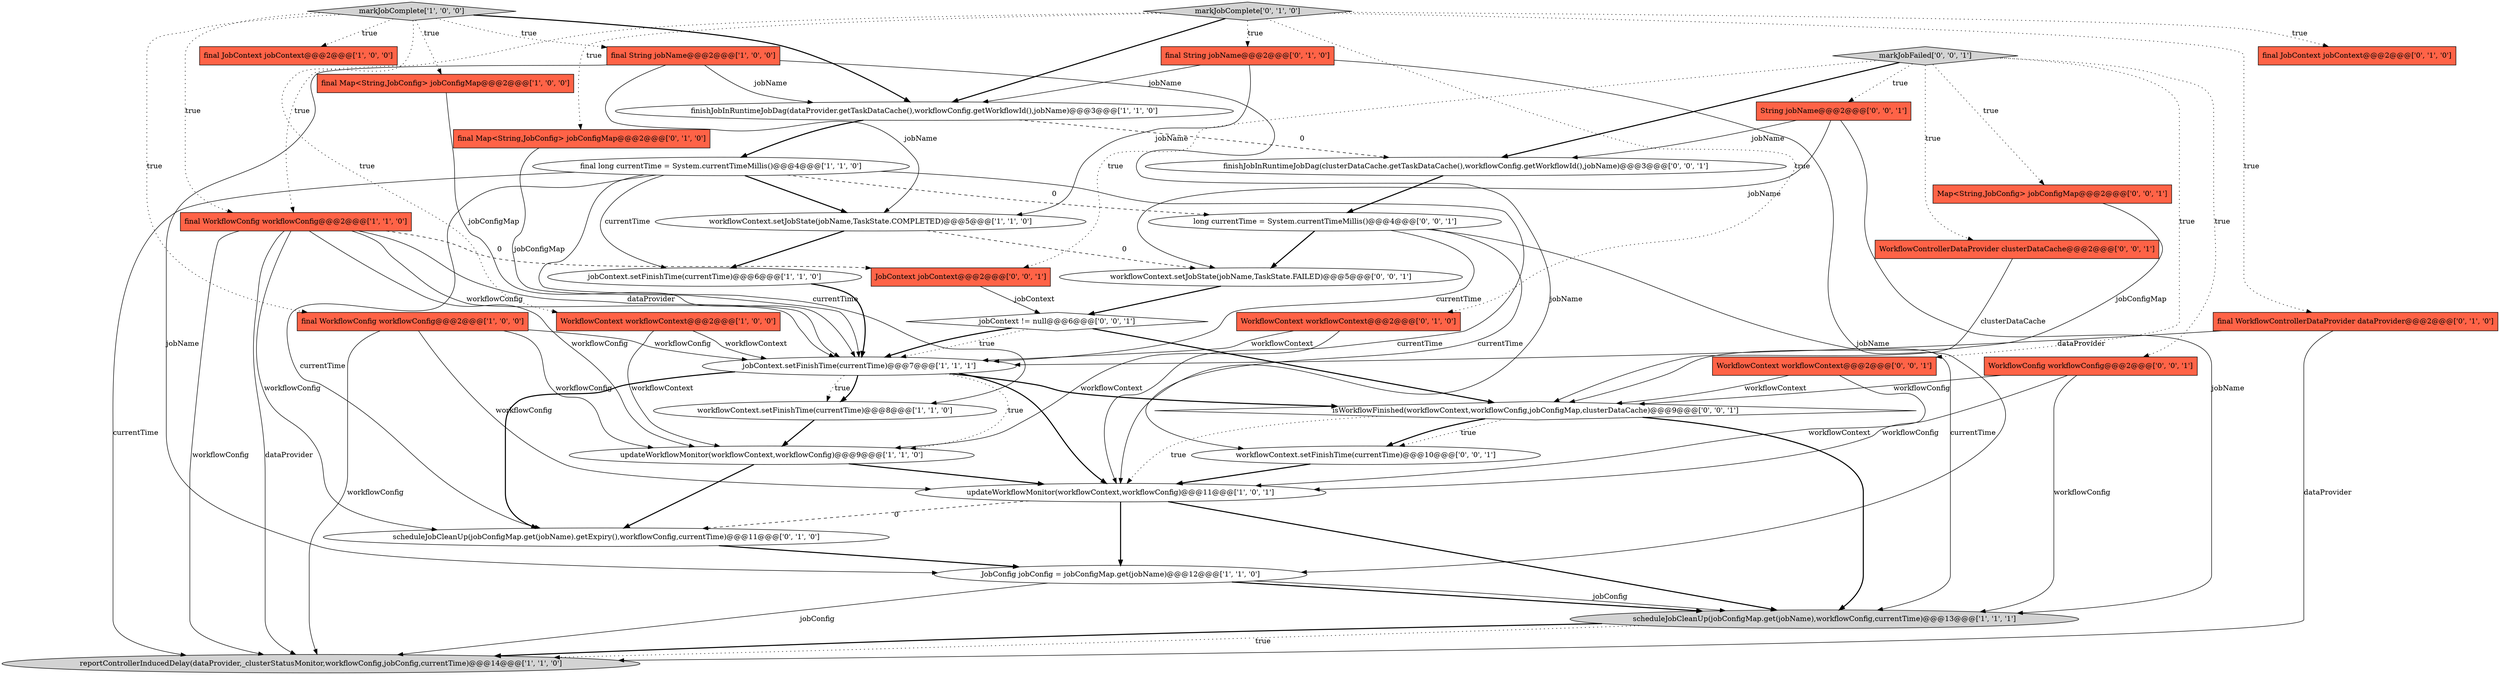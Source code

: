 digraph {
1 [style = filled, label = "final String jobName@@@2@@@['1', '0', '0']", fillcolor = tomato, shape = box image = "AAA0AAABBB1BBB"];
27 [style = filled, label = "workflowContext.setFinishTime(currentTime)@@@10@@@['0', '0', '1']", fillcolor = white, shape = ellipse image = "AAA0AAABBB3BBB"];
5 [style = filled, label = "reportControllerInducedDelay(dataProvider,_clusterStatusMonitor,workflowConfig,jobConfig,currentTime)@@@14@@@['1', '1', '0']", fillcolor = lightgray, shape = ellipse image = "AAA0AAABBB1BBB"];
3 [style = filled, label = "final WorkflowConfig workflowConfig@@@2@@@['1', '0', '0']", fillcolor = tomato, shape = box image = "AAA0AAABBB1BBB"];
2 [style = filled, label = "updateWorkflowMonitor(workflowContext,workflowConfig)@@@9@@@['1', '1', '0']", fillcolor = white, shape = ellipse image = "AAA0AAABBB1BBB"];
17 [style = filled, label = "jobContext.setFinishTime(currentTime)@@@7@@@['1', '1', '1']", fillcolor = white, shape = ellipse image = "AAA0AAABBB1BBB"];
21 [style = filled, label = "scheduleJobCleanUp(jobConfigMap.get(jobName).getExpiry(),workflowConfig,currentTime)@@@11@@@['0', '1', '0']", fillcolor = white, shape = ellipse image = "AAA1AAABBB2BBB"];
0 [style = filled, label = "JobConfig jobConfig = jobConfigMap.get(jobName)@@@12@@@['1', '1', '0']", fillcolor = white, shape = ellipse image = "AAA0AAABBB1BBB"];
36 [style = filled, label = "WorkflowContext workflowContext@@@2@@@['0', '0', '1']", fillcolor = tomato, shape = box image = "AAA0AAABBB3BBB"];
26 [style = filled, label = "Map<String,JobConfig> jobConfigMap@@@2@@@['0', '0', '1']", fillcolor = tomato, shape = box image = "AAA0AAABBB3BBB"];
23 [style = filled, label = "final String jobName@@@2@@@['0', '1', '0']", fillcolor = tomato, shape = box image = "AAA0AAABBB2BBB"];
6 [style = filled, label = "WorkflowContext workflowContext@@@2@@@['1', '0', '0']", fillcolor = tomato, shape = box image = "AAA0AAABBB1BBB"];
13 [style = filled, label = "jobContext.setFinishTime(currentTime)@@@6@@@['1', '1', '0']", fillcolor = white, shape = ellipse image = "AAA0AAABBB1BBB"];
24 [style = filled, label = "markJobComplete['0', '1', '0']", fillcolor = lightgray, shape = diamond image = "AAA0AAABBB2BBB"];
37 [style = filled, label = "JobContext jobContext@@@2@@@['0', '0', '1']", fillcolor = tomato, shape = box image = "AAA0AAABBB3BBB"];
4 [style = filled, label = "markJobComplete['1', '0', '0']", fillcolor = lightgray, shape = diamond image = "AAA0AAABBB1BBB"];
10 [style = filled, label = "workflowContext.setFinishTime(currentTime)@@@8@@@['1', '1', '0']", fillcolor = white, shape = ellipse image = "AAA0AAABBB1BBB"];
15 [style = filled, label = "workflowContext.setJobState(jobName,TaskState.COMPLETED)@@@5@@@['1', '1', '0']", fillcolor = white, shape = ellipse image = "AAA0AAABBB1BBB"];
19 [style = filled, label = "WorkflowContext workflowContext@@@2@@@['0', '1', '0']", fillcolor = tomato, shape = box image = "AAA0AAABBB2BBB"];
34 [style = filled, label = "workflowContext.setJobState(jobName,TaskState.FAILED)@@@5@@@['0', '0', '1']", fillcolor = white, shape = ellipse image = "AAA0AAABBB3BBB"];
12 [style = filled, label = "final Map<String,JobConfig> jobConfigMap@@@2@@@['1', '0', '0']", fillcolor = tomato, shape = box image = "AAA0AAABBB1BBB"];
28 [style = filled, label = "markJobFailed['0', '0', '1']", fillcolor = lightgray, shape = diamond image = "AAA0AAABBB3BBB"];
9 [style = filled, label = "finishJobInRuntimeJobDag(dataProvider.getTaskDataCache(),workflowConfig.getWorkflowId(),jobName)@@@3@@@['1', '1', '0']", fillcolor = white, shape = ellipse image = "AAA0AAABBB1BBB"];
7 [style = filled, label = "final long currentTime = System.currentTimeMillis()@@@4@@@['1', '1', '0']", fillcolor = white, shape = ellipse image = "AAA0AAABBB1BBB"];
29 [style = filled, label = "isWorkflowFinished(workflowContext,workflowConfig,jobConfigMap,clusterDataCache)@@@9@@@['0', '0', '1']", fillcolor = white, shape = diamond image = "AAA0AAABBB3BBB"];
16 [style = filled, label = "updateWorkflowMonitor(workflowContext,workflowConfig)@@@11@@@['1', '0', '1']", fillcolor = white, shape = ellipse image = "AAA0AAABBB1BBB"];
35 [style = filled, label = "jobContext != null@@@6@@@['0', '0', '1']", fillcolor = white, shape = diamond image = "AAA0AAABBB3BBB"];
20 [style = filled, label = "final JobContext jobContext@@@2@@@['0', '1', '0']", fillcolor = tomato, shape = box image = "AAA0AAABBB2BBB"];
18 [style = filled, label = "final WorkflowControllerDataProvider dataProvider@@@2@@@['0', '1', '0']", fillcolor = tomato, shape = box image = "AAA0AAABBB2BBB"];
8 [style = filled, label = "final JobContext jobContext@@@2@@@['1', '0', '0']", fillcolor = tomato, shape = box image = "AAA0AAABBB1BBB"];
32 [style = filled, label = "WorkflowControllerDataProvider clusterDataCache@@@2@@@['0', '0', '1']", fillcolor = tomato, shape = box image = "AAA0AAABBB3BBB"];
25 [style = filled, label = "String jobName@@@2@@@['0', '0', '1']", fillcolor = tomato, shape = box image = "AAA0AAABBB3BBB"];
11 [style = filled, label = "scheduleJobCleanUp(jobConfigMap.get(jobName),workflowConfig,currentTime)@@@13@@@['1', '1', '1']", fillcolor = lightgray, shape = ellipse image = "AAA0AAABBB1BBB"];
30 [style = filled, label = "WorkflowConfig workflowConfig@@@2@@@['0', '0', '1']", fillcolor = tomato, shape = box image = "AAA0AAABBB3BBB"];
31 [style = filled, label = "finishJobInRuntimeJobDag(clusterDataCache.getTaskDataCache(),workflowConfig.getWorkflowId(),jobName)@@@3@@@['0', '0', '1']", fillcolor = white, shape = ellipse image = "AAA0AAABBB3BBB"];
33 [style = filled, label = "long currentTime = System.currentTimeMillis()@@@4@@@['0', '0', '1']", fillcolor = white, shape = ellipse image = "AAA0AAABBB3BBB"];
22 [style = filled, label = "final Map<String,JobConfig> jobConfigMap@@@2@@@['0', '1', '0']", fillcolor = tomato, shape = box image = "AAA0AAABBB2BBB"];
14 [style = filled, label = "final WorkflowConfig workflowConfig@@@2@@@['1', '1', '0']", fillcolor = tomato, shape = box image = "AAA0AAABBB1BBB"];
1->15 [style = solid, label="jobName"];
17->21 [style = bold, label=""];
4->12 [style = dotted, label="true"];
3->17 [style = solid, label="workflowConfig"];
9->31 [style = dashed, label="0"];
16->0 [style = bold, label=""];
33->34 [style = bold, label=""];
23->0 [style = solid, label="jobName"];
18->17 [style = solid, label="dataProvider"];
24->22 [style = dotted, label="true"];
4->9 [style = bold, label=""];
28->37 [style = dotted, label="true"];
7->10 [style = solid, label="currentTime"];
15->13 [style = bold, label=""];
18->5 [style = solid, label="dataProvider"];
28->36 [style = dotted, label="true"];
31->33 [style = bold, label=""];
17->16 [style = bold, label=""];
6->17 [style = solid, label="workflowContext"];
7->33 [style = dashed, label="0"];
35->17 [style = dotted, label="true"];
11->5 [style = dotted, label="true"];
14->37 [style = dashed, label="0"];
0->5 [style = solid, label="jobConfig"];
14->5 [style = solid, label="workflowConfig"];
35->17 [style = bold, label=""];
29->16 [style = dotted, label="true"];
28->26 [style = dotted, label="true"];
1->0 [style = solid, label="jobName"];
3->2 [style = solid, label="workflowConfig"];
24->20 [style = dotted, label="true"];
23->15 [style = solid, label="jobName"];
7->5 [style = solid, label="currentTime"];
0->11 [style = bold, label=""];
19->17 [style = solid, label="workflowContext"];
33->11 [style = solid, label="currentTime"];
24->23 [style = dotted, label="true"];
28->25 [style = dotted, label="true"];
30->11 [style = solid, label="workflowConfig"];
17->2 [style = dotted, label="true"];
33->27 [style = solid, label="currentTime"];
2->16 [style = bold, label=""];
7->13 [style = solid, label="currentTime"];
34->35 [style = bold, label=""];
23->9 [style = solid, label="jobName"];
36->29 [style = solid, label="workflowContext"];
15->34 [style = dashed, label="0"];
2->21 [style = bold, label=""];
12->17 [style = solid, label="jobConfigMap"];
19->2 [style = solid, label="workflowContext"];
29->27 [style = bold, label=""];
26->29 [style = solid, label="jobConfigMap"];
4->3 [style = dotted, label="true"];
24->14 [style = dotted, label="true"];
14->5 [style = solid, label="dataProvider"];
13->17 [style = bold, label=""];
3->16 [style = solid, label="workflowConfig"];
36->16 [style = solid, label="workflowContext"];
4->1 [style = dotted, label="true"];
37->35 [style = solid, label="jobContext"];
24->19 [style = dotted, label="true"];
25->31 [style = solid, label="jobName"];
17->10 [style = dotted, label="true"];
29->27 [style = dotted, label="true"];
1->16 [style = solid, label="jobName"];
4->14 [style = dotted, label="true"];
24->9 [style = bold, label=""];
7->15 [style = bold, label=""];
21->0 [style = bold, label=""];
16->11 [style = bold, label=""];
16->21 [style = dashed, label="0"];
17->29 [style = bold, label=""];
25->11 [style = solid, label="jobName"];
0->11 [style = solid, label="jobConfig"];
11->5 [style = bold, label=""];
24->18 [style = dotted, label="true"];
1->9 [style = solid, label="jobName"];
7->21 [style = solid, label="currentTime"];
28->31 [style = bold, label=""];
10->2 [style = bold, label=""];
32->29 [style = solid, label="clusterDataCache"];
30->16 [style = solid, label="workflowConfig"];
30->29 [style = solid, label="workflowConfig"];
7->16 [style = solid, label="currentTime"];
14->2 [style = solid, label="workflowConfig"];
14->17 [style = solid, label="dataProvider"];
33->17 [style = solid, label="currentTime"];
28->30 [style = dotted, label="true"];
27->16 [style = bold, label=""];
4->8 [style = dotted, label="true"];
14->17 [style = solid, label="workflowConfig"];
3->5 [style = solid, label="workflowConfig"];
6->2 [style = solid, label="workflowContext"];
22->17 [style = solid, label="jobConfigMap"];
14->21 [style = solid, label="workflowConfig"];
35->29 [style = bold, label=""];
28->32 [style = dotted, label="true"];
4->6 [style = dotted, label="true"];
25->34 [style = solid, label="jobName"];
17->10 [style = bold, label=""];
29->11 [style = bold, label=""];
9->7 [style = bold, label=""];
}
